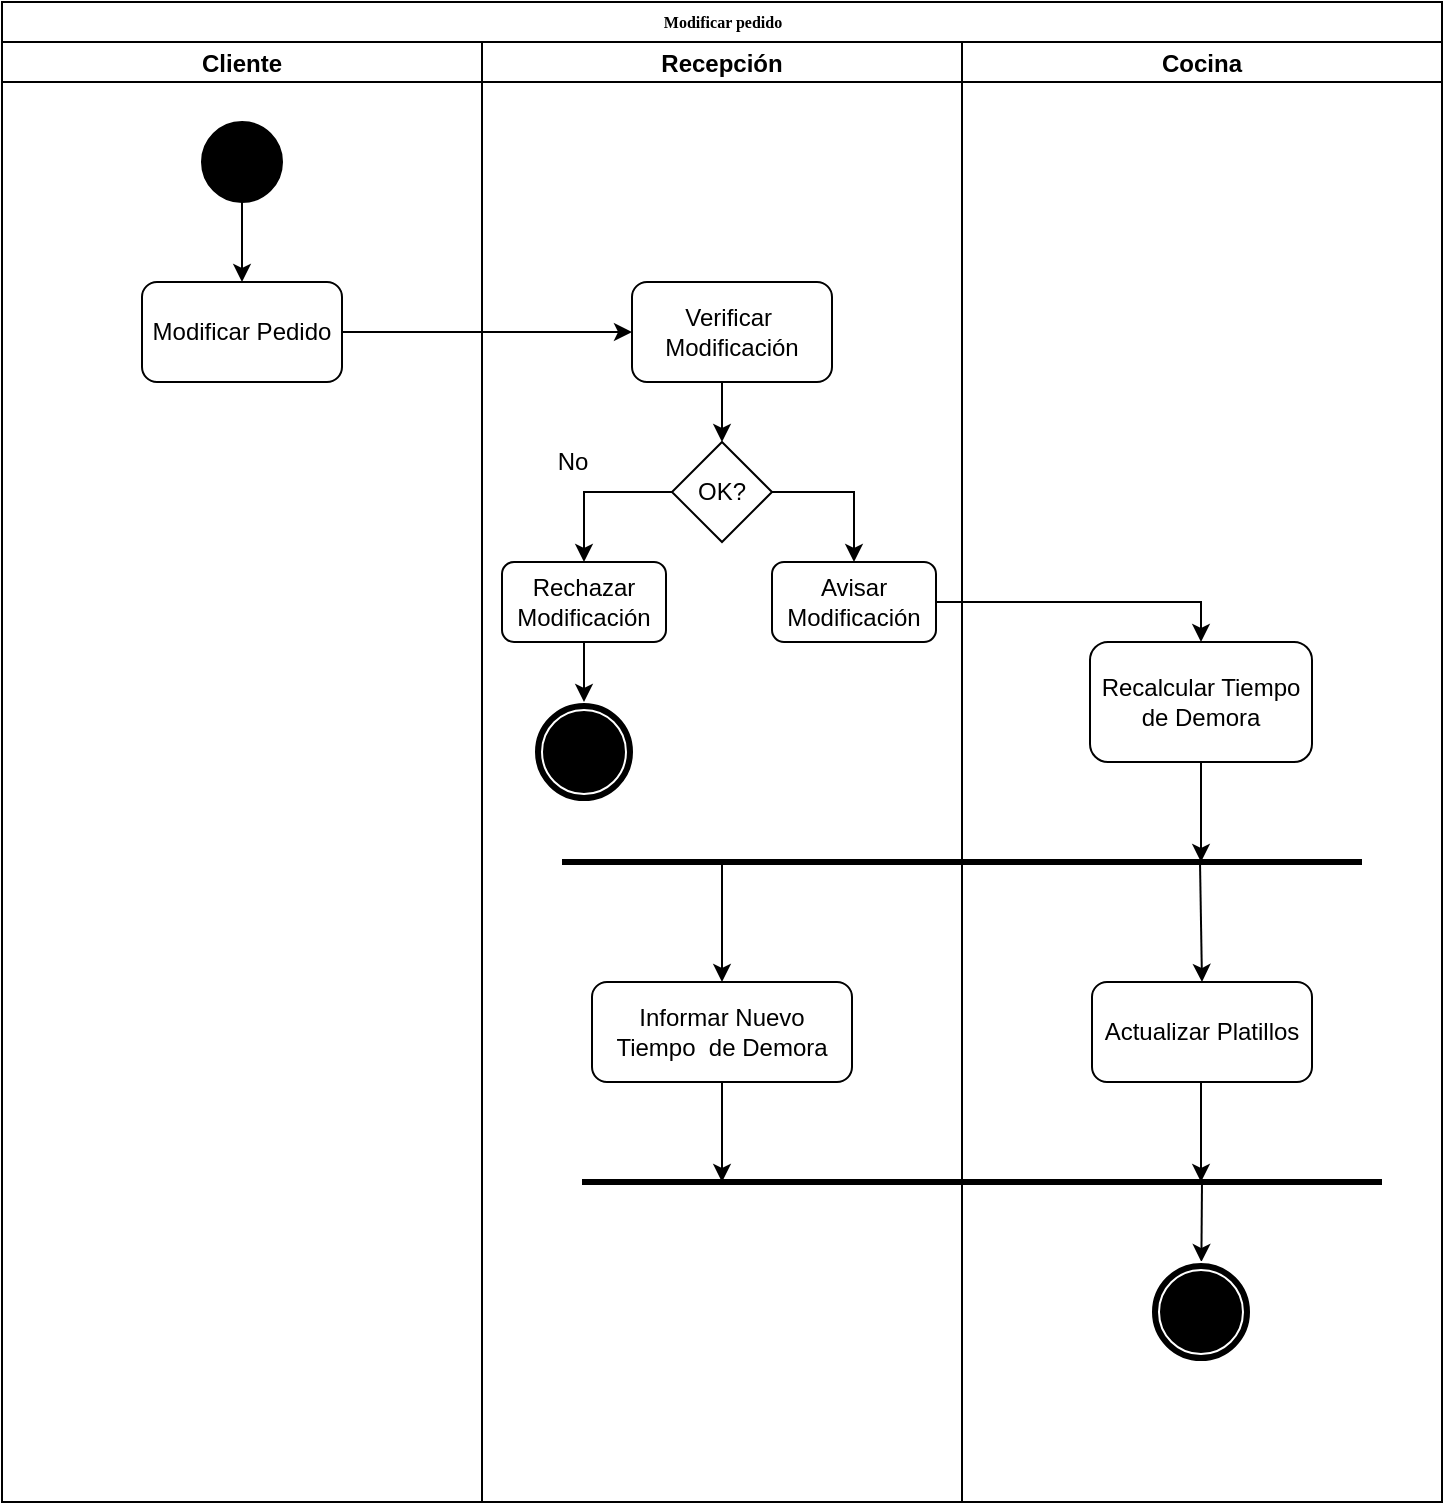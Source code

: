 <mxfile version="13.8.3" type="google"><diagram name="Page-1" id="74e2e168-ea6b-b213-b513-2b3c1d86103e"><mxGraphModel dx="1287" dy="911" grid="1" gridSize="10" guides="1" tooltips="1" connect="1" arrows="1" fold="1" page="0" pageScale="1" pageWidth="1100" pageHeight="850" background="none" math="0" shadow="0"><root><mxCell id="0"/><mxCell id="1" parent="0"/><mxCell id="77e6c97f196da883-1" value="Modificar pedido" style="swimlane;html=1;childLayout=stackLayout;startSize=20;rounded=0;shadow=0;labelBackgroundColor=none;strokeWidth=1;fontFamily=Verdana;fontSize=8;align=center;" parent="1" vertex="1"><mxGeometry x="80" y="10" width="720" height="750" as="geometry"/></mxCell><mxCell id="U_wV_natsY5rYbrfP2wt-6" value="Cliente" style="swimlane;startSize=20;" parent="77e6c97f196da883-1" vertex="1"><mxGeometry y="20" width="240" height="730" as="geometry"/></mxCell><mxCell id="U_wV_natsY5rYbrfP2wt-15" style="edgeStyle=orthogonalEdgeStyle;rounded=0;orthogonalLoop=1;jettySize=auto;html=1;exitX=0.5;exitY=1;exitDx=0;exitDy=0;exitPerimeter=0;entryX=0.5;entryY=0;entryDx=0;entryDy=0;" parent="U_wV_natsY5rYbrfP2wt-6" source="U_wV_natsY5rYbrfP2wt-13" target="U_wV_natsY5rYbrfP2wt-14" edge="1"><mxGeometry relative="1" as="geometry"/></mxCell><mxCell id="U_wV_natsY5rYbrfP2wt-13" value="" style="verticalLabelPosition=bottom;verticalAlign=top;html=1;shape=mxgraph.flowchart.on-page_reference;fillColor=#000000;" parent="U_wV_natsY5rYbrfP2wt-6" vertex="1"><mxGeometry x="100" y="40" width="40" height="40" as="geometry"/></mxCell><mxCell id="U_wV_natsY5rYbrfP2wt-14" value="Modificar Pedido" style="rounded=1;whiteSpace=wrap;html=1;fillColor=#FFFFFF;" parent="U_wV_natsY5rYbrfP2wt-6" vertex="1"><mxGeometry x="70" y="120" width="100" height="50" as="geometry"/></mxCell><mxCell id="U_wV_natsY5rYbrfP2wt-9" value="Recepción" style="swimlane;startSize=20;" parent="77e6c97f196da883-1" vertex="1"><mxGeometry x="240" y="20" width="240" height="730" as="geometry"/></mxCell><mxCell id="U_wV_natsY5rYbrfP2wt-23" style="edgeStyle=orthogonalEdgeStyle;rounded=0;orthogonalLoop=1;jettySize=auto;html=1;exitX=0.5;exitY=1;exitDx=0;exitDy=0;entryX=0.5;entryY=0;entryDx=0;entryDy=0;" parent="U_wV_natsY5rYbrfP2wt-9" source="U_wV_natsY5rYbrfP2wt-20" target="U_wV_natsY5rYbrfP2wt-22" edge="1"><mxGeometry relative="1" as="geometry"/></mxCell><mxCell id="U_wV_natsY5rYbrfP2wt-27" value="Rechazar Modificación" style="rounded=1;whiteSpace=wrap;html=1;fillColor=#FFFFFF;" parent="U_wV_natsY5rYbrfP2wt-9" vertex="1"><mxGeometry x="10" y="260" width="82" height="40" as="geometry"/></mxCell><mxCell id="U_wV_natsY5rYbrfP2wt-26" value="No" style="text;html=1;align=center;verticalAlign=middle;resizable=0;points=[];autosize=1;" parent="U_wV_natsY5rYbrfP2wt-9" vertex="1"><mxGeometry x="30" y="200" width="30" height="20" as="geometry"/></mxCell><mxCell id="U_wV_natsY5rYbrfP2wt-38" value="" style="endArrow=none;html=1;strokeColor=#000000;strokeWidth=3;" parent="U_wV_natsY5rYbrfP2wt-9" edge="1"><mxGeometry width="50" height="50" relative="1" as="geometry"><mxPoint x="40" y="410" as="sourcePoint"/><mxPoint x="440" y="410" as="targetPoint"/><Array as="points"/></mxGeometry></mxCell><mxCell id="U_wV_natsY5rYbrfP2wt-69" value="" style="ellipse;shape=doubleEllipse;whiteSpace=wrap;html=1;aspect=fixed;fillColor=#000000;strokeColor=#FFFFFF;" parent="U_wV_natsY5rYbrfP2wt-9" vertex="1"><mxGeometry x="26" y="330" width="50" height="50" as="geometry"/></mxCell><mxCell id="U_wV_natsY5rYbrfP2wt-22" value="OK?" style="rhombus;whiteSpace=wrap;html=1;fillColor=#FFFFFF;" parent="U_wV_natsY5rYbrfP2wt-9" vertex="1"><mxGeometry x="95" y="200" width="50" height="50" as="geometry"/></mxCell><mxCell id="U_wV_natsY5rYbrfP2wt-20" value="Verificar&amp;nbsp; Modificación" style="rounded=1;whiteSpace=wrap;html=1;fillColor=#FFFFFF;" parent="U_wV_natsY5rYbrfP2wt-9" vertex="1"><mxGeometry x="75" y="120" width="100" height="50" as="geometry"/></mxCell><mxCell id="U_wV_natsY5rYbrfP2wt-42" value="Informar Nuevo &lt;br&gt;Tiempo&amp;nbsp; de Demora" style="rounded=1;whiteSpace=wrap;html=1;fillColor=#FFFFFF;" parent="U_wV_natsY5rYbrfP2wt-9" vertex="1"><mxGeometry x="55" y="470" width="130" height="50" as="geometry"/></mxCell><mxCell id="U_wV_natsY5rYbrfP2wt-28" value="Avisar Modificación" style="rounded=1;whiteSpace=wrap;html=1;fillColor=#FFFFFF;" parent="U_wV_natsY5rYbrfP2wt-9" vertex="1"><mxGeometry x="145" y="260" width="82" height="40" as="geometry"/></mxCell><mxCell id="U_wV_natsY5rYbrfP2wt-24" style="edgeStyle=orthogonalEdgeStyle;rounded=0;orthogonalLoop=1;jettySize=auto;html=1;exitX=1;exitY=0.5;exitDx=0;exitDy=0;entryX=0.5;entryY=0;entryDx=0;entryDy=0;" parent="U_wV_natsY5rYbrfP2wt-9" source="U_wV_natsY5rYbrfP2wt-22" target="U_wV_natsY5rYbrfP2wt-28" edge="1"><mxGeometry relative="1" as="geometry"><mxPoint x="120" y="260" as="targetPoint"/></mxGeometry></mxCell><mxCell id="U_wV_natsY5rYbrfP2wt-25" style="edgeStyle=orthogonalEdgeStyle;rounded=0;orthogonalLoop=1;jettySize=auto;html=1;exitX=0;exitY=0.5;exitDx=0;exitDy=0;entryX=0.5;entryY=0;entryDx=0;entryDy=0;" parent="U_wV_natsY5rYbrfP2wt-9" source="U_wV_natsY5rYbrfP2wt-22" target="U_wV_natsY5rYbrfP2wt-27" edge="1"><mxGeometry relative="1" as="geometry"><mxPoint y="260" as="targetPoint"/></mxGeometry></mxCell><mxCell id="U_wV_natsY5rYbrfP2wt-70" value="" style="endArrow=classic;html=1;strokeColor=#000000;strokeWidth=1;exitX=0.5;exitY=1;exitDx=0;exitDy=0;entryX=0.5;entryY=0;entryDx=0;entryDy=0;" parent="U_wV_natsY5rYbrfP2wt-9" source="U_wV_natsY5rYbrfP2wt-27" target="U_wV_natsY5rYbrfP2wt-69" edge="1"><mxGeometry width="50" height="50" relative="1" as="geometry"><mxPoint x="220" y="490" as="sourcePoint"/><mxPoint x="270" y="440" as="targetPoint"/></mxGeometry></mxCell><mxCell id="U_wV_natsY5rYbrfP2wt-39" value="" style="endArrow=none;html=1;strokeColor=#000000;strokeWidth=3;" parent="U_wV_natsY5rYbrfP2wt-9" edge="1"><mxGeometry width="50" height="50" relative="1" as="geometry"><mxPoint x="50" y="570" as="sourcePoint"/><mxPoint x="450" y="570" as="targetPoint"/><Array as="points"><mxPoint x="340" y="570"/></Array></mxGeometry></mxCell><mxCell id="U_wV_natsY5rYbrfP2wt-29" style="edgeStyle=orthogonalEdgeStyle;rounded=0;orthogonalLoop=1;jettySize=auto;html=1;exitX=1;exitY=0.5;exitDx=0;exitDy=0;entryX=0;entryY=0.5;entryDx=0;entryDy=0;" parent="77e6c97f196da883-1" source="U_wV_natsY5rYbrfP2wt-14" target="U_wV_natsY5rYbrfP2wt-20" edge="1"><mxGeometry relative="1" as="geometry"/></mxCell><mxCell id="U_wV_natsY5rYbrfP2wt-33" style="edgeStyle=orthogonalEdgeStyle;rounded=0;orthogonalLoop=1;jettySize=auto;html=1;exitX=1;exitY=0.5;exitDx=0;exitDy=0;entryX=0.5;entryY=0;entryDx=0;entryDy=0;" parent="77e6c97f196da883-1" source="U_wV_natsY5rYbrfP2wt-28" target="U_wV_natsY5rYbrfP2wt-32" edge="1"><mxGeometry relative="1" as="geometry"/></mxCell><mxCell id="U_wV_natsY5rYbrfP2wt-10" value="Cocina" style="swimlane;startSize=20;" parent="77e6c97f196da883-1" vertex="1"><mxGeometry x="480" y="20" width="240" height="730" as="geometry"/></mxCell><mxCell id="lZ_OUKK1RsgZwdN4T8AV-7" value="" style="endArrow=classic;html=1;strokeColor=#000000;strokeWidth=1;exitX=0.5;exitY=1;exitDx=0;exitDy=0;" parent="U_wV_natsY5rYbrfP2wt-10" edge="1"><mxGeometry width="50" height="50" relative="1" as="geometry"><mxPoint x="119.5" y="520" as="sourcePoint"/><mxPoint x="119.5" y="570" as="targetPoint"/></mxGeometry></mxCell><mxCell id="U_wV_natsY5rYbrfP2wt-32" value="Recalcular Tiempo de Demora" style="rounded=1;whiteSpace=wrap;html=1;fillColor=#FFFFFF;" parent="U_wV_natsY5rYbrfP2wt-10" vertex="1"><mxGeometry x="64" y="300" width="111" height="60" as="geometry"/></mxCell><mxCell id="lZ_OUKK1RsgZwdN4T8AV-5" value="" style="endArrow=classic;html=1;strokeColor=#000000;strokeWidth=1;entryX=0.5;entryY=0;entryDx=0;entryDy=0;" parent="U_wV_natsY5rYbrfP2wt-10" edge="1"><mxGeometry width="50" height="50" relative="1" as="geometry"><mxPoint x="119.5" y="360" as="sourcePoint"/><mxPoint x="119.5" y="410" as="targetPoint"/></mxGeometry></mxCell><mxCell id="U_wV_natsY5rYbrfP2wt-43" value="Actualizar Platillos" style="rounded=1;whiteSpace=wrap;html=1;fillColor=#FFFFFF;" parent="U_wV_natsY5rYbrfP2wt-10" vertex="1"><mxGeometry x="65" y="470" width="110" height="50" as="geometry"/></mxCell><mxCell id="U_wV_natsY5rYbrfP2wt-67" value="" style="endArrow=classic;html=1;strokeColor=#000000;strokeWidth=1;" parent="U_wV_natsY5rYbrfP2wt-10" target="U_wV_natsY5rYbrfP2wt-68" edge="1"><mxGeometry width="50" height="50" relative="1" as="geometry"><mxPoint x="120" y="570" as="sourcePoint"/><mxPoint x="194" y="725" as="targetPoint"/></mxGeometry></mxCell><mxCell id="U_wV_natsY5rYbrfP2wt-68" value="" style="ellipse;shape=doubleEllipse;whiteSpace=wrap;html=1;aspect=fixed;fillColor=#000000;strokeColor=#FFFFFF;" parent="U_wV_natsY5rYbrfP2wt-10" vertex="1"><mxGeometry x="94.5" y="610" width="50" height="50" as="geometry"/></mxCell><mxCell id="U_wV_natsY5rYbrfP2wt-45" value="" style="endArrow=classic;html=1;strokeColor=#000000;strokeWidth=1;entryX=0.5;entryY=0;entryDx=0;entryDy=0;" parent="1" target="U_wV_natsY5rYbrfP2wt-42" edge="1"><mxGeometry width="50" height="50" relative="1" as="geometry"><mxPoint x="440" y="440" as="sourcePoint"/><mxPoint x="640" y="420" as="targetPoint"/></mxGeometry></mxCell><mxCell id="U_wV_natsY5rYbrfP2wt-46" value="" style="endArrow=classic;html=1;strokeColor=#000000;strokeWidth=1;entryX=0.5;entryY=0;entryDx=0;entryDy=0;" parent="1" target="U_wV_natsY5rYbrfP2wt-43" edge="1"><mxGeometry width="50" height="50" relative="1" as="geometry"><mxPoint x="679" y="440" as="sourcePoint"/><mxPoint x="640" y="420" as="targetPoint"/></mxGeometry></mxCell><mxCell id="U_wV_natsY5rYbrfP2wt-48" value="" style="endArrow=classic;html=1;strokeColor=#000000;strokeWidth=1;exitX=0.5;exitY=1;exitDx=0;exitDy=0;" parent="1" source="U_wV_natsY5rYbrfP2wt-42" edge="1"><mxGeometry width="50" height="50" relative="1" as="geometry"><mxPoint x="460" y="560" as="sourcePoint"/><mxPoint x="440" y="600" as="targetPoint"/></mxGeometry></mxCell></root></mxGraphModel></diagram></mxfile>